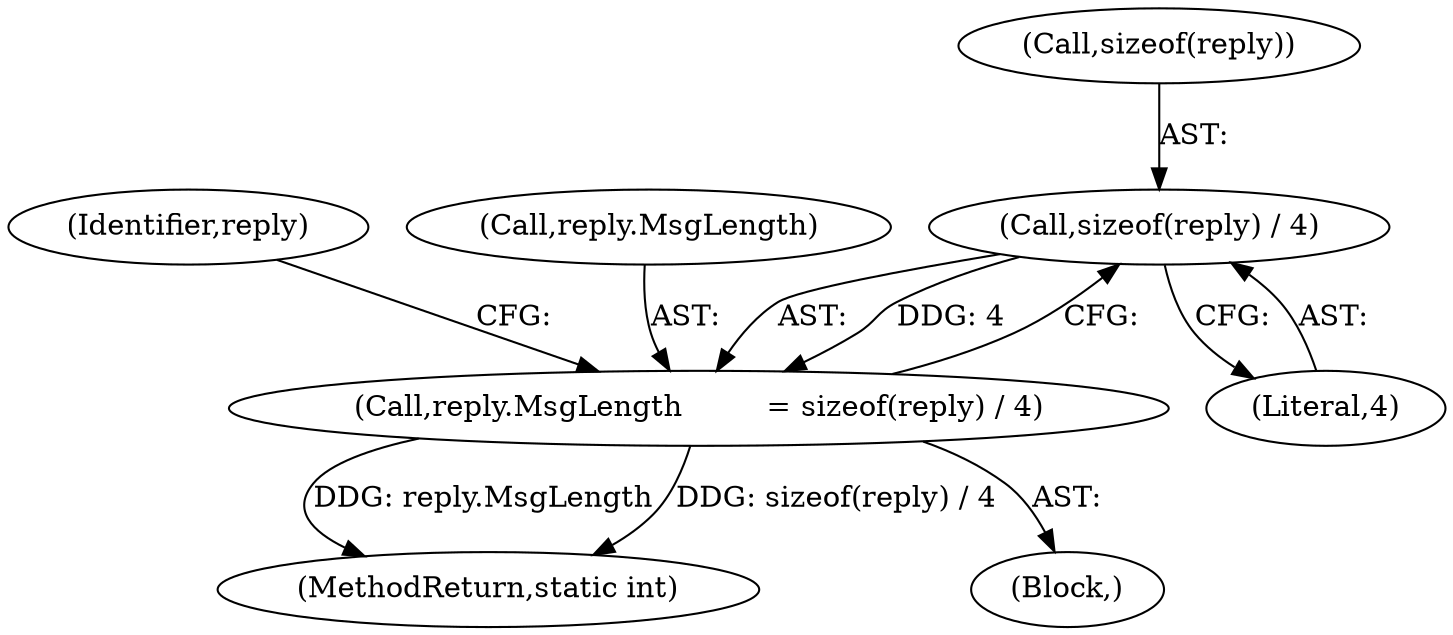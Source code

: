 digraph "0_qemu_670e56d3ed2918b3861d9216f2c0540d9e9ae0d5@API" {
"1000347" [label="(Call,sizeof(reply) / 4)"];
"1000343" [label="(Call,reply.MsgLength         = sizeof(reply) / 4)"];
"1000343" [label="(Call,reply.MsgLength         = sizeof(reply) / 4)"];
"1000350" [label="(Literal,4)"];
"1000400" [label="(MethodReturn,static int)"];
"1000353" [label="(Identifier,reply)"];
"1000348" [label="(Call,sizeof(reply))"];
"1000104" [label="(Block,)"];
"1000344" [label="(Call,reply.MsgLength)"];
"1000347" [label="(Call,sizeof(reply) / 4)"];
"1000347" -> "1000343"  [label="AST: "];
"1000347" -> "1000350"  [label="CFG: "];
"1000348" -> "1000347"  [label="AST: "];
"1000350" -> "1000347"  [label="AST: "];
"1000343" -> "1000347"  [label="CFG: "];
"1000347" -> "1000343"  [label="DDG: 4"];
"1000343" -> "1000104"  [label="AST: "];
"1000344" -> "1000343"  [label="AST: "];
"1000353" -> "1000343"  [label="CFG: "];
"1000343" -> "1000400"  [label="DDG: reply.MsgLength"];
"1000343" -> "1000400"  [label="DDG: sizeof(reply) / 4"];
}
